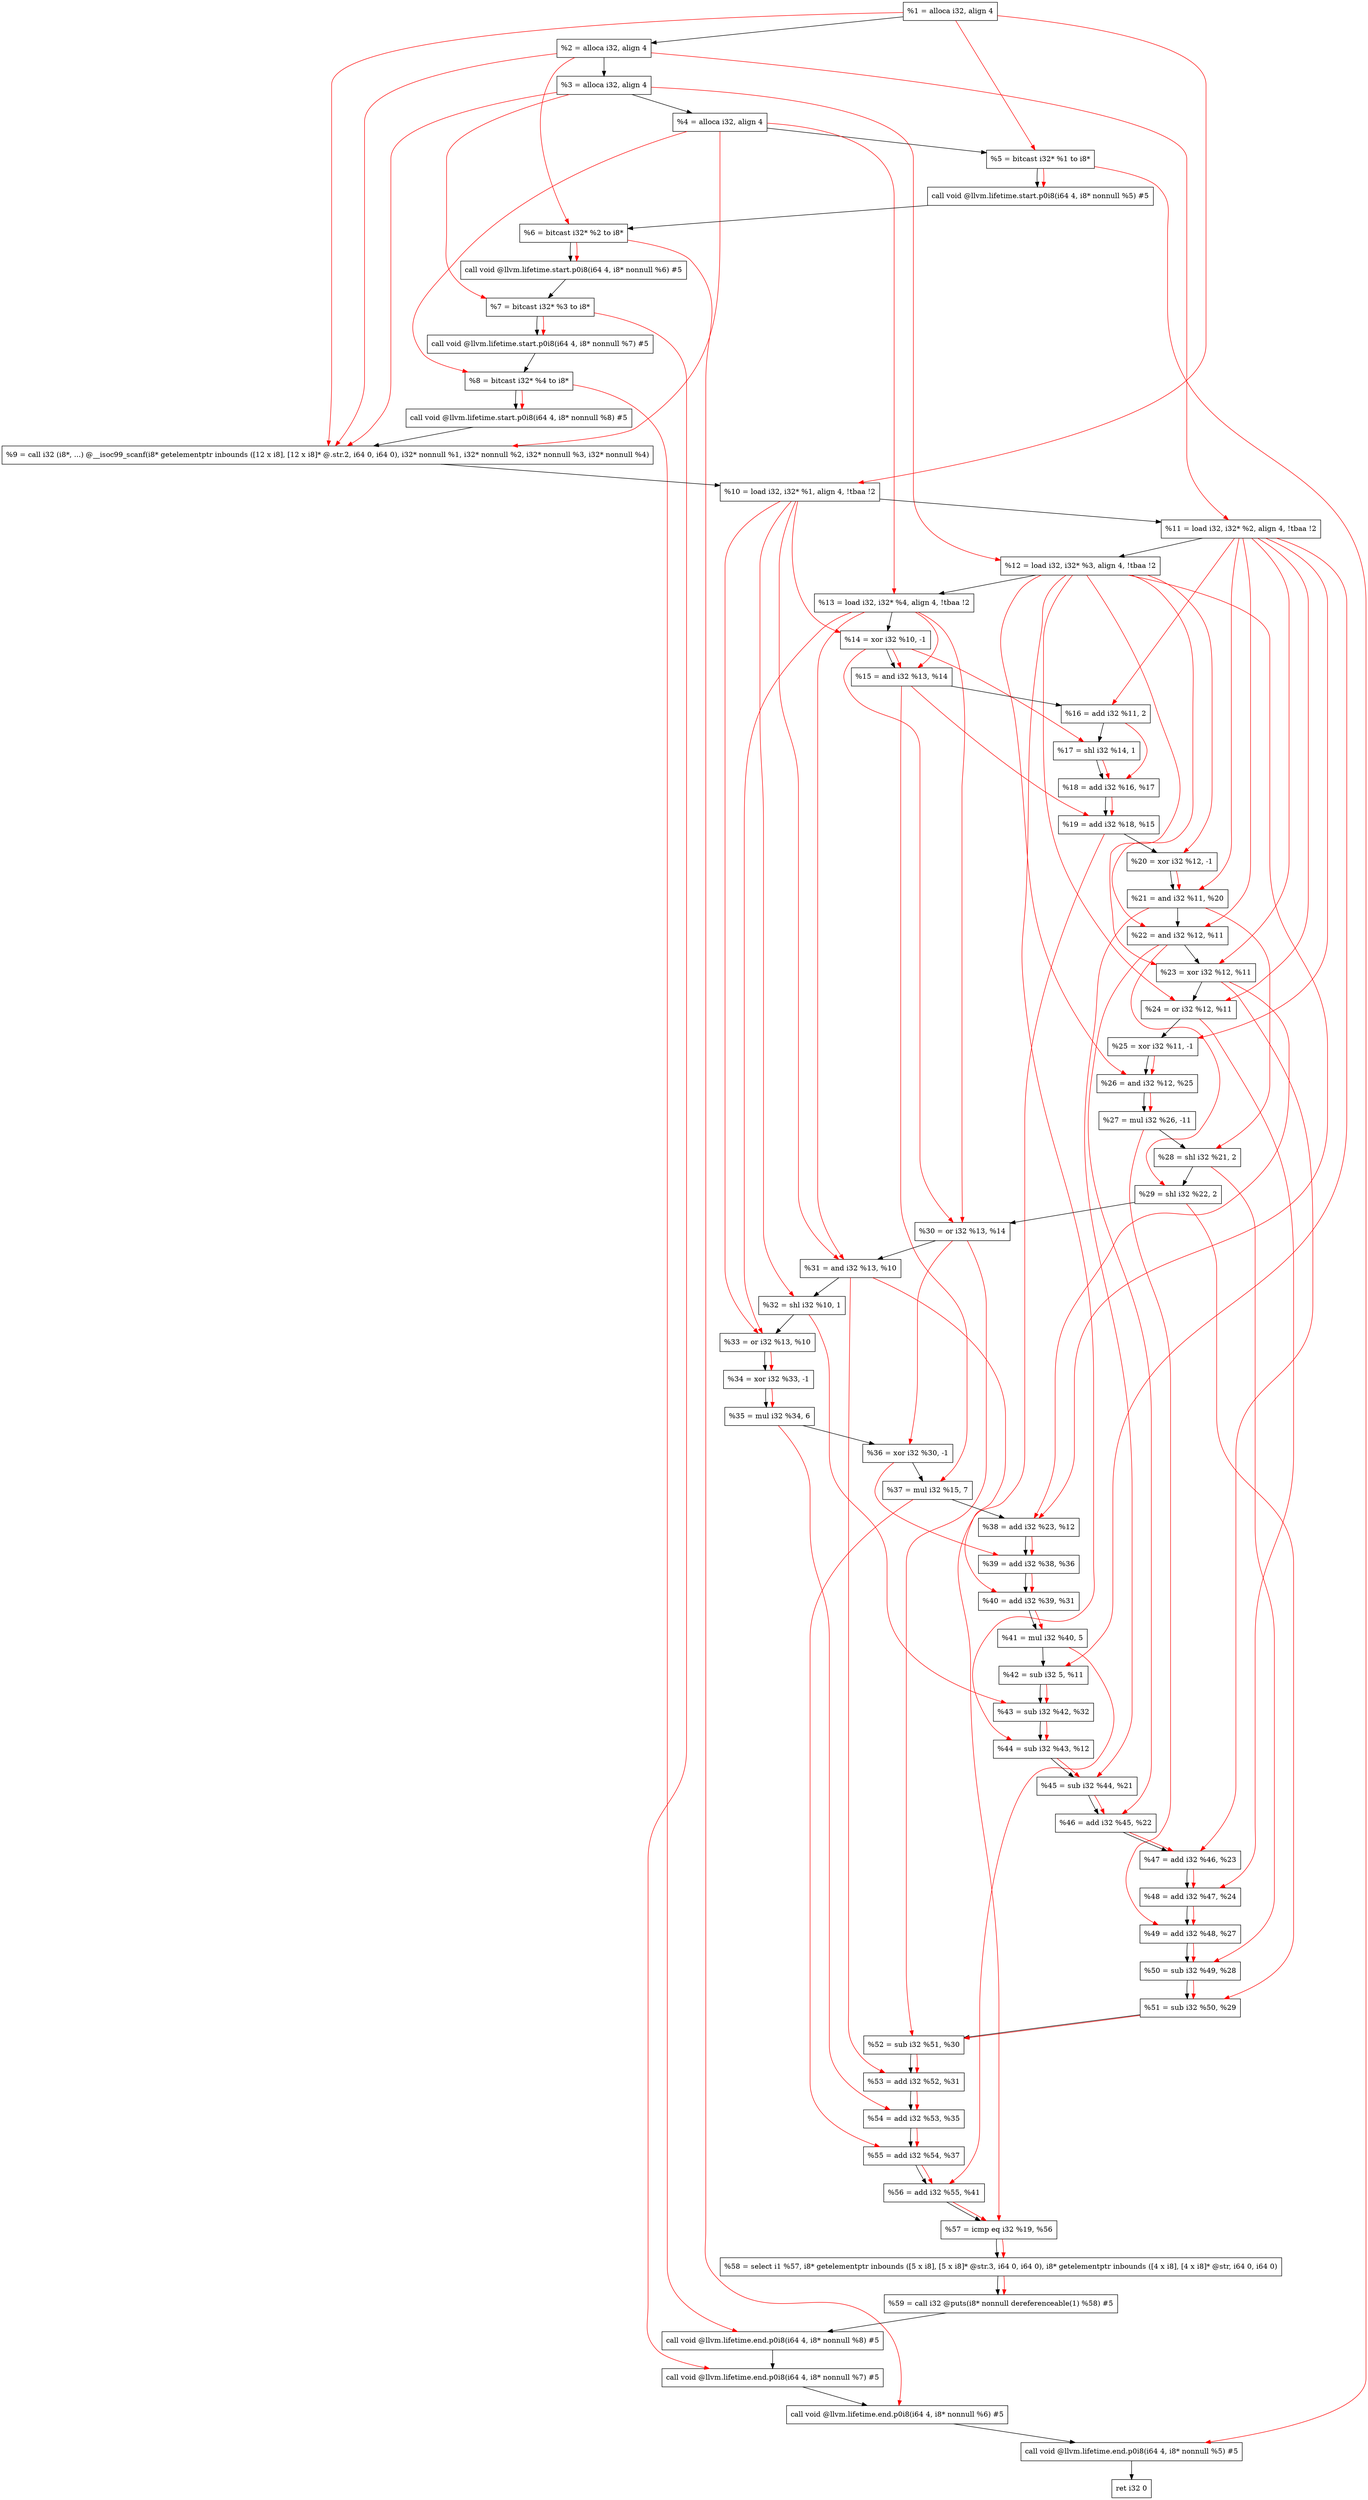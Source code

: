 digraph "DFG for'main' function" {
	Node0xf3ce98[shape=record, label="  %1 = alloca i32, align 4"];
	Node0xf3cf18[shape=record, label="  %2 = alloca i32, align 4"];
	Node0xf3cfa8[shape=record, label="  %3 = alloca i32, align 4"];
	Node0xf3d008[shape=record, label="  %4 = alloca i32, align 4"];
	Node0xf3d0b8[shape=record, label="  %5 = bitcast i32* %1 to i8*"];
	Node0xf3d4e8[shape=record, label="  call void @llvm.lifetime.start.p0i8(i64 4, i8* nonnull %5) #5"];
	Node0xf3d5c8[shape=record, label="  %6 = bitcast i32* %2 to i8*"];
	Node0xf3d6c8[shape=record, label="  call void @llvm.lifetime.start.p0i8(i64 4, i8* nonnull %6) #5"];
	Node0xf3d788[shape=record, label="  %7 = bitcast i32* %3 to i8*"];
	Node0xf3d838[shape=record, label="  call void @llvm.lifetime.start.p0i8(i64 4, i8* nonnull %7) #5"];
	Node0xf3d8f8[shape=record, label="  %8 = bitcast i32* %4 to i8*"];
	Node0xf3d9a8[shape=record, label="  call void @llvm.lifetime.start.p0i8(i64 4, i8* nonnull %8) #5"];
	Node0xf37c00[shape=record, label="  %9 = call i32 (i8*, ...) @__isoc99_scanf(i8* getelementptr inbounds ([12 x i8], [12 x i8]* @.str.2, i64 0, i64 0), i32* nonnull %1, i32* nonnull %2, i32* nonnull %3, i32* nonnull %4)"];
	Node0xf3dba8[shape=record, label="  %10 = load i32, i32* %1, align 4, !tbaa !2"];
	Node0xf3eb18[shape=record, label="  %11 = load i32, i32* %2, align 4, !tbaa !2"];
	Node0xf3f188[shape=record, label="  %12 = load i32, i32* %3, align 4, !tbaa !2"];
	Node0xf3f1e8[shape=record, label="  %13 = load i32, i32* %4, align 4, !tbaa !2"];
	Node0xf3f260[shape=record, label="  %14 = xor i32 %10, -1"];
	Node0xf3f2d0[shape=record, label="  %15 = and i32 %13, %14"];
	Node0xf3f340[shape=record, label="  %16 = add i32 %11, 2"];
	Node0xf3f3b0[shape=record, label="  %17 = shl i32 %14, 1"];
	Node0xf3f420[shape=record, label="  %18 = add i32 %16, %17"];
	Node0xf3f490[shape=record, label="  %19 = add i32 %18, %15"];
	Node0xf3f500[shape=record, label="  %20 = xor i32 %12, -1"];
	Node0xf3f570[shape=record, label="  %21 = and i32 %11, %20"];
	Node0xf3f5e0[shape=record, label="  %22 = and i32 %12, %11"];
	Node0xf3f650[shape=record, label="  %23 = xor i32 %12, %11"];
	Node0xf3f6c0[shape=record, label="  %24 = or i32 %12, %11"];
	Node0xf3f730[shape=record, label="  %25 = xor i32 %11, -1"];
	Node0xf3f7a0[shape=record, label="  %26 = and i32 %12, %25"];
	Node0xf3f810[shape=record, label="  %27 = mul i32 %26, -11"];
	Node0xf3f880[shape=record, label="  %28 = shl i32 %21, 2"];
	Node0xf3f8f0[shape=record, label="  %29 = shl i32 %22, 2"];
	Node0xf3f960[shape=record, label="  %30 = or i32 %13, %14"];
	Node0xf3f9d0[shape=record, label="  %31 = and i32 %13, %10"];
	Node0xf3fa40[shape=record, label="  %32 = shl i32 %10, 1"];
	Node0xf3fab0[shape=record, label="  %33 = or i32 %13, %10"];
	Node0xf3fb20[shape=record, label="  %34 = xor i32 %33, -1"];
	Node0xf3fb90[shape=record, label="  %35 = mul i32 %34, 6"];
	Node0xf3fc00[shape=record, label="  %36 = xor i32 %30, -1"];
	Node0xf3fc70[shape=record, label="  %37 = mul i32 %15, 7"];
	Node0xf3fce0[shape=record, label="  %38 = add i32 %23, %12"];
	Node0xf3fd50[shape=record, label="  %39 = add i32 %38, %36"];
	Node0xf3fdc0[shape=record, label="  %40 = add i32 %39, %31"];
	Node0xf3fe30[shape=record, label="  %41 = mul i32 %40, 5"];
	Node0xf3fea0[shape=record, label="  %42 = sub i32 5, %11"];
	Node0xf3ff10[shape=record, label="  %43 = sub i32 %42, %32"];
	Node0xf3ff80[shape=record, label="  %44 = sub i32 %43, %12"];
	Node0xf3fff0[shape=record, label="  %45 = sub i32 %44, %21"];
	Node0xf40060[shape=record, label="  %46 = add i32 %45, %22"];
	Node0xf400d0[shape=record, label="  %47 = add i32 %46, %23"];
	Node0xf40140[shape=record, label="  %48 = add i32 %47, %24"];
	Node0xf401b0[shape=record, label="  %49 = add i32 %48, %27"];
	Node0xf40220[shape=record, label="  %50 = sub i32 %49, %28"];
	Node0xf40290[shape=record, label="  %51 = sub i32 %50, %29"];
	Node0xf40300[shape=record, label="  %52 = sub i32 %51, %30"];
	Node0xf40370[shape=record, label="  %53 = add i32 %52, %31"];
	Node0xf403e0[shape=record, label="  %54 = add i32 %53, %35"];
	Node0xf40450[shape=record, label="  %55 = add i32 %54, %37"];
	Node0xf404c0[shape=record, label="  %56 = add i32 %55, %41"];
	Node0xf40530[shape=record, label="  %57 = icmp eq i32 %19, %56"];
	Node0xedc8b8[shape=record, label="  %58 = select i1 %57, i8* getelementptr inbounds ([5 x i8], [5 x i8]* @str.3, i64 0, i64 0), i8* getelementptr inbounds ([4 x i8], [4 x i8]* @str, i64 0, i64 0)"];
	Node0xf405c0[shape=record, label="  %59 = call i32 @puts(i8* nonnull dereferenceable(1) %58) #5"];
	Node0xf40868[shape=record, label="  call void @llvm.lifetime.end.p0i8(i64 4, i8* nonnull %8) #5"];
	Node0xf409c8[shape=record, label="  call void @llvm.lifetime.end.p0i8(i64 4, i8* nonnull %7) #5"];
	Node0xf40ad8[shape=record, label="  call void @llvm.lifetime.end.p0i8(i64 4, i8* nonnull %6) #5"];
	Node0xf40be8[shape=record, label="  call void @llvm.lifetime.end.p0i8(i64 4, i8* nonnull %5) #5"];
	Node0xf40ca8[shape=record, label="  ret i32 0"];
	Node0xf3ce98 -> Node0xf3cf18;
	Node0xf3cf18 -> Node0xf3cfa8;
	Node0xf3cfa8 -> Node0xf3d008;
	Node0xf3d008 -> Node0xf3d0b8;
	Node0xf3d0b8 -> Node0xf3d4e8;
	Node0xf3d4e8 -> Node0xf3d5c8;
	Node0xf3d5c8 -> Node0xf3d6c8;
	Node0xf3d6c8 -> Node0xf3d788;
	Node0xf3d788 -> Node0xf3d838;
	Node0xf3d838 -> Node0xf3d8f8;
	Node0xf3d8f8 -> Node0xf3d9a8;
	Node0xf3d9a8 -> Node0xf37c00;
	Node0xf37c00 -> Node0xf3dba8;
	Node0xf3dba8 -> Node0xf3eb18;
	Node0xf3eb18 -> Node0xf3f188;
	Node0xf3f188 -> Node0xf3f1e8;
	Node0xf3f1e8 -> Node0xf3f260;
	Node0xf3f260 -> Node0xf3f2d0;
	Node0xf3f2d0 -> Node0xf3f340;
	Node0xf3f340 -> Node0xf3f3b0;
	Node0xf3f3b0 -> Node0xf3f420;
	Node0xf3f420 -> Node0xf3f490;
	Node0xf3f490 -> Node0xf3f500;
	Node0xf3f500 -> Node0xf3f570;
	Node0xf3f570 -> Node0xf3f5e0;
	Node0xf3f5e0 -> Node0xf3f650;
	Node0xf3f650 -> Node0xf3f6c0;
	Node0xf3f6c0 -> Node0xf3f730;
	Node0xf3f730 -> Node0xf3f7a0;
	Node0xf3f7a0 -> Node0xf3f810;
	Node0xf3f810 -> Node0xf3f880;
	Node0xf3f880 -> Node0xf3f8f0;
	Node0xf3f8f0 -> Node0xf3f960;
	Node0xf3f960 -> Node0xf3f9d0;
	Node0xf3f9d0 -> Node0xf3fa40;
	Node0xf3fa40 -> Node0xf3fab0;
	Node0xf3fab0 -> Node0xf3fb20;
	Node0xf3fb20 -> Node0xf3fb90;
	Node0xf3fb90 -> Node0xf3fc00;
	Node0xf3fc00 -> Node0xf3fc70;
	Node0xf3fc70 -> Node0xf3fce0;
	Node0xf3fce0 -> Node0xf3fd50;
	Node0xf3fd50 -> Node0xf3fdc0;
	Node0xf3fdc0 -> Node0xf3fe30;
	Node0xf3fe30 -> Node0xf3fea0;
	Node0xf3fea0 -> Node0xf3ff10;
	Node0xf3ff10 -> Node0xf3ff80;
	Node0xf3ff80 -> Node0xf3fff0;
	Node0xf3fff0 -> Node0xf40060;
	Node0xf40060 -> Node0xf400d0;
	Node0xf400d0 -> Node0xf40140;
	Node0xf40140 -> Node0xf401b0;
	Node0xf401b0 -> Node0xf40220;
	Node0xf40220 -> Node0xf40290;
	Node0xf40290 -> Node0xf40300;
	Node0xf40300 -> Node0xf40370;
	Node0xf40370 -> Node0xf403e0;
	Node0xf403e0 -> Node0xf40450;
	Node0xf40450 -> Node0xf404c0;
	Node0xf404c0 -> Node0xf40530;
	Node0xf40530 -> Node0xedc8b8;
	Node0xedc8b8 -> Node0xf405c0;
	Node0xf405c0 -> Node0xf40868;
	Node0xf40868 -> Node0xf409c8;
	Node0xf409c8 -> Node0xf40ad8;
	Node0xf40ad8 -> Node0xf40be8;
	Node0xf40be8 -> Node0xf40ca8;
edge [color=red]
	Node0xf3ce98 -> Node0xf3d0b8;
	Node0xf3d0b8 -> Node0xf3d4e8;
	Node0xf3cf18 -> Node0xf3d5c8;
	Node0xf3d5c8 -> Node0xf3d6c8;
	Node0xf3cfa8 -> Node0xf3d788;
	Node0xf3d788 -> Node0xf3d838;
	Node0xf3d008 -> Node0xf3d8f8;
	Node0xf3d8f8 -> Node0xf3d9a8;
	Node0xf3ce98 -> Node0xf37c00;
	Node0xf3cf18 -> Node0xf37c00;
	Node0xf3cfa8 -> Node0xf37c00;
	Node0xf3d008 -> Node0xf37c00;
	Node0xf3ce98 -> Node0xf3dba8;
	Node0xf3cf18 -> Node0xf3eb18;
	Node0xf3cfa8 -> Node0xf3f188;
	Node0xf3d008 -> Node0xf3f1e8;
	Node0xf3dba8 -> Node0xf3f260;
	Node0xf3f1e8 -> Node0xf3f2d0;
	Node0xf3f260 -> Node0xf3f2d0;
	Node0xf3eb18 -> Node0xf3f340;
	Node0xf3f260 -> Node0xf3f3b0;
	Node0xf3f340 -> Node0xf3f420;
	Node0xf3f3b0 -> Node0xf3f420;
	Node0xf3f420 -> Node0xf3f490;
	Node0xf3f2d0 -> Node0xf3f490;
	Node0xf3f188 -> Node0xf3f500;
	Node0xf3eb18 -> Node0xf3f570;
	Node0xf3f500 -> Node0xf3f570;
	Node0xf3f188 -> Node0xf3f5e0;
	Node0xf3eb18 -> Node0xf3f5e0;
	Node0xf3f188 -> Node0xf3f650;
	Node0xf3eb18 -> Node0xf3f650;
	Node0xf3f188 -> Node0xf3f6c0;
	Node0xf3eb18 -> Node0xf3f6c0;
	Node0xf3eb18 -> Node0xf3f730;
	Node0xf3f188 -> Node0xf3f7a0;
	Node0xf3f730 -> Node0xf3f7a0;
	Node0xf3f7a0 -> Node0xf3f810;
	Node0xf3f570 -> Node0xf3f880;
	Node0xf3f5e0 -> Node0xf3f8f0;
	Node0xf3f1e8 -> Node0xf3f960;
	Node0xf3f260 -> Node0xf3f960;
	Node0xf3f1e8 -> Node0xf3f9d0;
	Node0xf3dba8 -> Node0xf3f9d0;
	Node0xf3dba8 -> Node0xf3fa40;
	Node0xf3f1e8 -> Node0xf3fab0;
	Node0xf3dba8 -> Node0xf3fab0;
	Node0xf3fab0 -> Node0xf3fb20;
	Node0xf3fb20 -> Node0xf3fb90;
	Node0xf3f960 -> Node0xf3fc00;
	Node0xf3f2d0 -> Node0xf3fc70;
	Node0xf3f650 -> Node0xf3fce0;
	Node0xf3f188 -> Node0xf3fce0;
	Node0xf3fce0 -> Node0xf3fd50;
	Node0xf3fc00 -> Node0xf3fd50;
	Node0xf3fd50 -> Node0xf3fdc0;
	Node0xf3f9d0 -> Node0xf3fdc0;
	Node0xf3fdc0 -> Node0xf3fe30;
	Node0xf3eb18 -> Node0xf3fea0;
	Node0xf3fea0 -> Node0xf3ff10;
	Node0xf3fa40 -> Node0xf3ff10;
	Node0xf3ff10 -> Node0xf3ff80;
	Node0xf3f188 -> Node0xf3ff80;
	Node0xf3ff80 -> Node0xf3fff0;
	Node0xf3f570 -> Node0xf3fff0;
	Node0xf3fff0 -> Node0xf40060;
	Node0xf3f5e0 -> Node0xf40060;
	Node0xf40060 -> Node0xf400d0;
	Node0xf3f650 -> Node0xf400d0;
	Node0xf400d0 -> Node0xf40140;
	Node0xf3f6c0 -> Node0xf40140;
	Node0xf40140 -> Node0xf401b0;
	Node0xf3f810 -> Node0xf401b0;
	Node0xf401b0 -> Node0xf40220;
	Node0xf3f880 -> Node0xf40220;
	Node0xf40220 -> Node0xf40290;
	Node0xf3f8f0 -> Node0xf40290;
	Node0xf40290 -> Node0xf40300;
	Node0xf3f960 -> Node0xf40300;
	Node0xf40300 -> Node0xf40370;
	Node0xf3f9d0 -> Node0xf40370;
	Node0xf40370 -> Node0xf403e0;
	Node0xf3fb90 -> Node0xf403e0;
	Node0xf403e0 -> Node0xf40450;
	Node0xf3fc70 -> Node0xf40450;
	Node0xf40450 -> Node0xf404c0;
	Node0xf3fe30 -> Node0xf404c0;
	Node0xf3f490 -> Node0xf40530;
	Node0xf404c0 -> Node0xf40530;
	Node0xf40530 -> Node0xedc8b8;
	Node0xedc8b8 -> Node0xf405c0;
	Node0xf3d8f8 -> Node0xf40868;
	Node0xf3d788 -> Node0xf409c8;
	Node0xf3d5c8 -> Node0xf40ad8;
	Node0xf3d0b8 -> Node0xf40be8;
}
